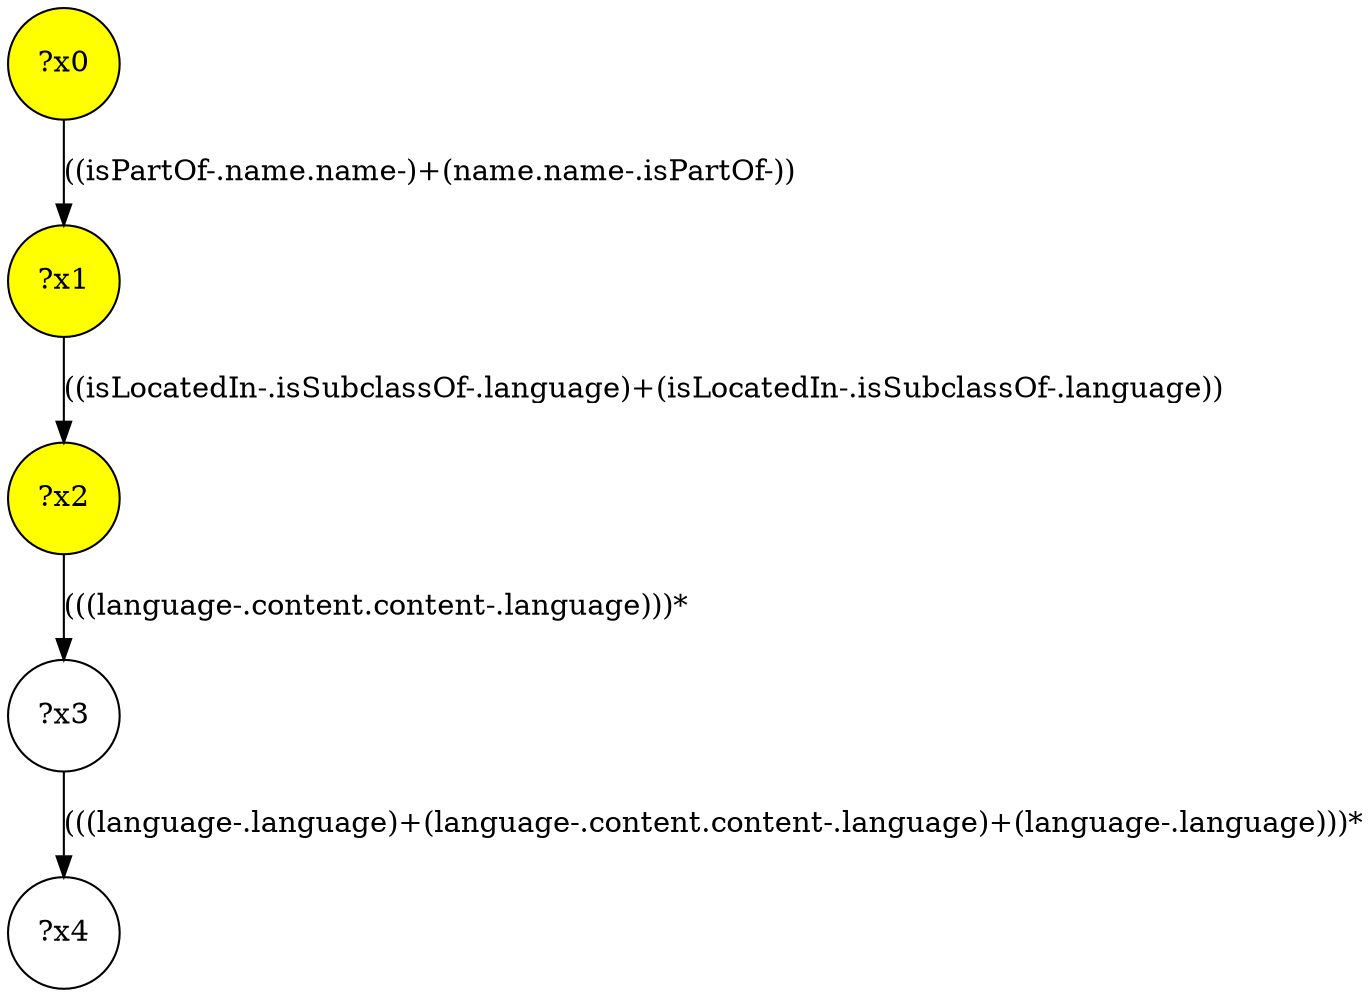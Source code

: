 digraph g {
	x2 [fillcolor="yellow", style="filled," shape=circle, label="?x2"];
	x1 [fillcolor="yellow", style="filled," shape=circle, label="?x1"];
	x0 [fillcolor="yellow", style="filled," shape=circle, label="?x0"];
	x0 -> x1 [label="((isPartOf-.name.name-)+(name.name-.isPartOf-))"];
	x1 -> x2 [label="((isLocatedIn-.isSubclassOf-.language)+(isLocatedIn-.isSubclassOf-.language))"];
	x3 [shape=circle, label="?x3"];
	x2 -> x3 [label="(((language-.content.content-.language)))*"];
	x4 [shape=circle, label="?x4"];
	x3 -> x4 [label="(((language-.language)+(language-.content.content-.language)+(language-.language)))*"];
}
